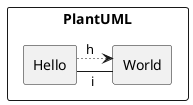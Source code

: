 @startuml HelloWorld

skinparam linetype ortho

rectangle "PlantUML" {
    rectangle "Hello" as hello
    rectangle "World" as world
    hello ~r~> world: h
    hello -r- world: i
}

@enduml